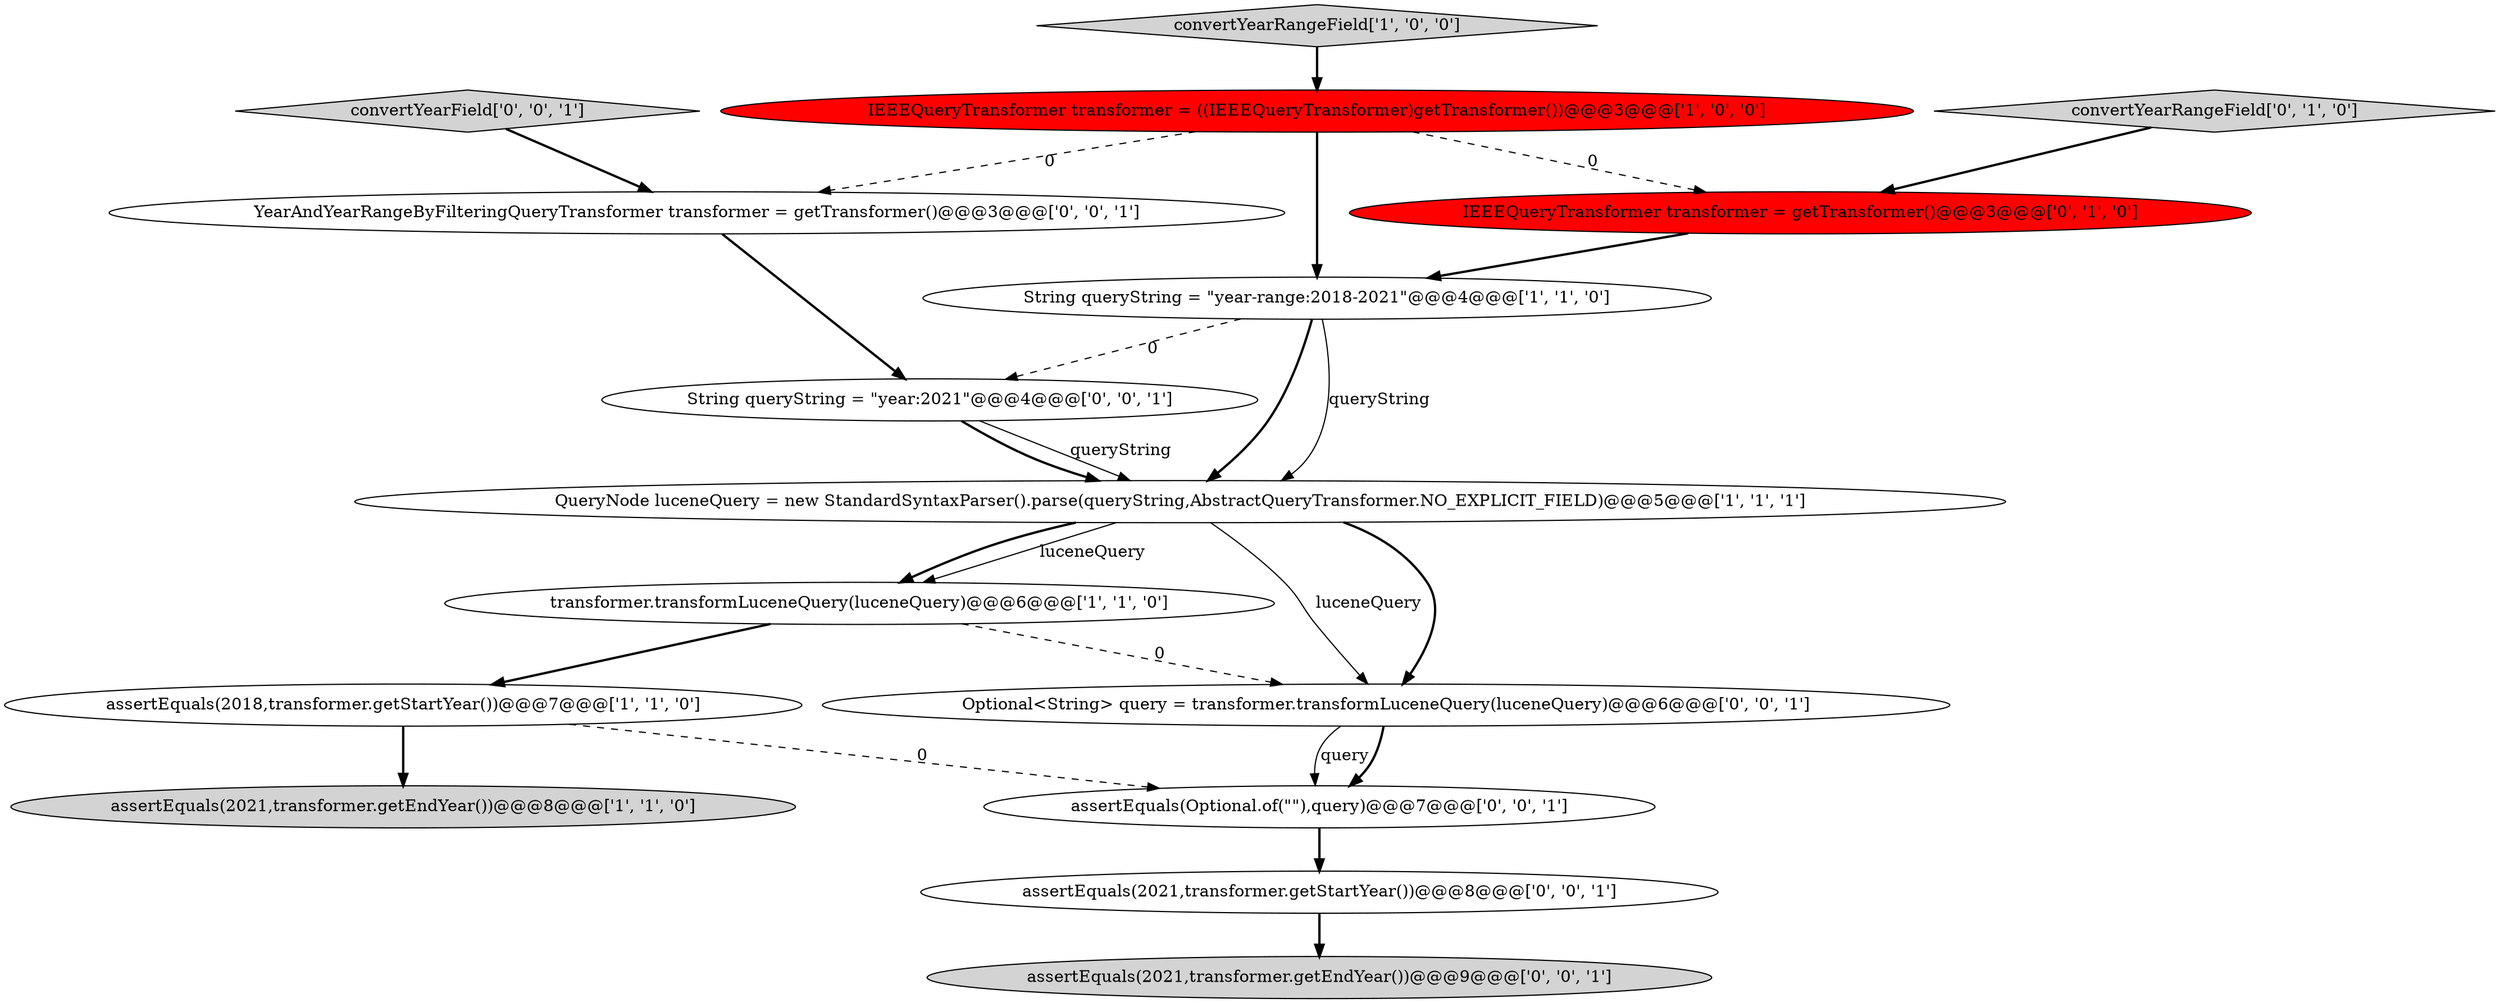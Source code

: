 digraph {
2 [style = filled, label = "assertEquals(2018,transformer.getStartYear())@@@7@@@['1', '1', '0']", fillcolor = white, shape = ellipse image = "AAA0AAABBB1BBB"];
13 [style = filled, label = "YearAndYearRangeByFilteringQueryTransformer transformer = getTransformer()@@@3@@@['0', '0', '1']", fillcolor = white, shape = ellipse image = "AAA0AAABBB3BBB"];
5 [style = filled, label = "IEEEQueryTransformer transformer = ((IEEEQueryTransformer)getTransformer())@@@3@@@['1', '0', '0']", fillcolor = red, shape = ellipse image = "AAA1AAABBB1BBB"];
15 [style = filled, label = "assertEquals(2021,transformer.getStartYear())@@@8@@@['0', '0', '1']", fillcolor = white, shape = ellipse image = "AAA0AAABBB3BBB"];
6 [style = filled, label = "transformer.transformLuceneQuery(luceneQuery)@@@6@@@['1', '1', '0']", fillcolor = white, shape = ellipse image = "AAA0AAABBB1BBB"];
7 [style = filled, label = "IEEEQueryTransformer transformer = getTransformer()@@@3@@@['0', '1', '0']", fillcolor = red, shape = ellipse image = "AAA1AAABBB2BBB"];
14 [style = filled, label = "assertEquals(2021,transformer.getEndYear())@@@9@@@['0', '0', '1']", fillcolor = lightgray, shape = ellipse image = "AAA0AAABBB3BBB"];
11 [style = filled, label = "assertEquals(Optional.of(\"\"),query)@@@7@@@['0', '0', '1']", fillcolor = white, shape = ellipse image = "AAA0AAABBB3BBB"];
4 [style = filled, label = "QueryNode luceneQuery = new StandardSyntaxParser().parse(queryString,AbstractQueryTransformer.NO_EXPLICIT_FIELD)@@@5@@@['1', '1', '1']", fillcolor = white, shape = ellipse image = "AAA0AAABBB1BBB"];
8 [style = filled, label = "convertYearRangeField['0', '1', '0']", fillcolor = lightgray, shape = diamond image = "AAA0AAABBB2BBB"];
12 [style = filled, label = "convertYearField['0', '0', '1']", fillcolor = lightgray, shape = diamond image = "AAA0AAABBB3BBB"];
1 [style = filled, label = "assertEquals(2021,transformer.getEndYear())@@@8@@@['1', '1', '0']", fillcolor = lightgray, shape = ellipse image = "AAA0AAABBB1BBB"];
10 [style = filled, label = "Optional<String> query = transformer.transformLuceneQuery(luceneQuery)@@@6@@@['0', '0', '1']", fillcolor = white, shape = ellipse image = "AAA0AAABBB3BBB"];
0 [style = filled, label = "String queryString = \"year-range:2018-2021\"@@@4@@@['1', '1', '0']", fillcolor = white, shape = ellipse image = "AAA0AAABBB1BBB"];
9 [style = filled, label = "String queryString = \"year:2021\"@@@4@@@['0', '0', '1']", fillcolor = white, shape = ellipse image = "AAA0AAABBB3BBB"];
3 [style = filled, label = "convertYearRangeField['1', '0', '0']", fillcolor = lightgray, shape = diamond image = "AAA0AAABBB1BBB"];
5->13 [style = dashed, label="0"];
4->10 [style = bold, label=""];
10->11 [style = solid, label="query"];
15->14 [style = bold, label=""];
4->6 [style = solid, label="luceneQuery"];
9->4 [style = solid, label="queryString"];
4->6 [style = bold, label=""];
2->1 [style = bold, label=""];
9->4 [style = bold, label=""];
7->0 [style = bold, label=""];
11->15 [style = bold, label=""];
8->7 [style = bold, label=""];
6->10 [style = dashed, label="0"];
6->2 [style = bold, label=""];
0->4 [style = solid, label="queryString"];
12->13 [style = bold, label=""];
4->10 [style = solid, label="luceneQuery"];
3->5 [style = bold, label=""];
5->0 [style = bold, label=""];
0->4 [style = bold, label=""];
2->11 [style = dashed, label="0"];
13->9 [style = bold, label=""];
0->9 [style = dashed, label="0"];
5->7 [style = dashed, label="0"];
10->11 [style = bold, label=""];
}
